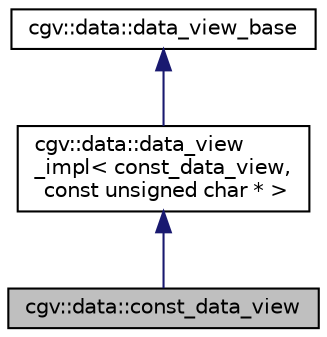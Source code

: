 digraph "cgv::data::const_data_view"
{
  bgcolor="transparent";
  edge [fontname="Helvetica",fontsize="10",labelfontname="Helvetica",labelfontsize="10"];
  node [fontname="Helvetica",fontsize="10",shape=record];
  Node1 [label="cgv::data::const_data_view",height=0.2,width=0.4,color="black", fillcolor="grey75", style="filled", fontcolor="black"];
  Node2 -> Node1 [dir="back",color="midnightblue",fontsize="10",style="solid",fontname="Helvetica"];
  Node2 [label="cgv::data::data_view\l_impl\< const_data_view,\l const unsigned char * \>",height=0.2,width=0.4,color="black",URL="$a00069.html"];
  Node3 -> Node2 [dir="back",color="midnightblue",fontsize="10",style="solid",fontname="Helvetica"];
  Node3 [label="cgv::data::data_view_base",height=0.2,width=0.4,color="black",URL="$a00068.html"];
}
